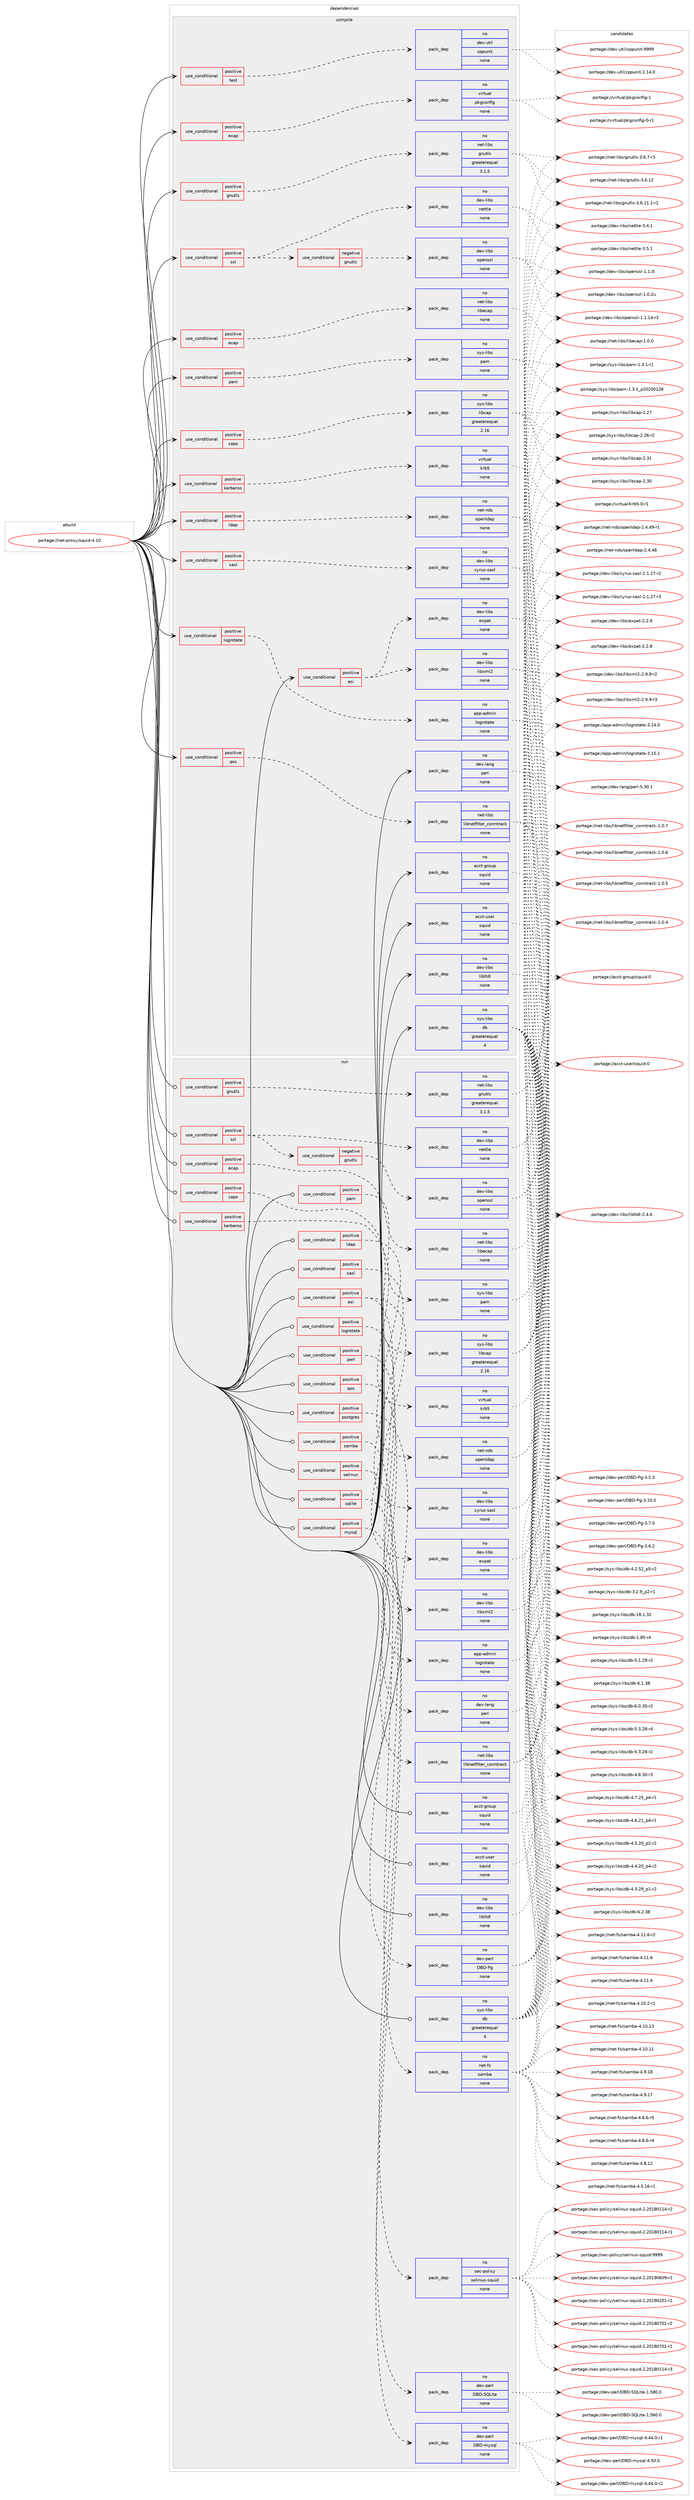 digraph prolog {

# *************
# Graph options
# *************

newrank=true;
concentrate=true;
compound=true;
graph [rankdir=LR,fontname=Helvetica,fontsize=10,ranksep=1.5];#, ranksep=2.5, nodesep=0.2];
edge  [arrowhead=vee];
node  [fontname=Helvetica,fontsize=10];

# **********
# The ebuild
# **********

subgraph cluster_leftcol {
color=gray;
rank=same;
label=<<i>ebuild</i>>;
id [label="portage://net-proxy/squid-4.10", color=red, width=4, href="../net-proxy/squid-4.10.svg"];
}

# ****************
# The dependencies
# ****************

subgraph cluster_midcol {
color=gray;
label=<<i>dependencies</i>>;
subgraph cluster_compile {
fillcolor="#eeeeee";
style=filled;
label=<<i>compile</i>>;
subgraph cond23423 {
dependency116834 [label=<<TABLE BORDER="0" CELLBORDER="1" CELLSPACING="0" CELLPADDING="4"><TR><TD ROWSPAN="3" CELLPADDING="10">use_conditional</TD></TR><TR><TD>positive</TD></TR><TR><TD>caps</TD></TR></TABLE>>, shape=none, color=red];
subgraph pack91485 {
dependency116835 [label=<<TABLE BORDER="0" CELLBORDER="1" CELLSPACING="0" CELLPADDING="4" WIDTH="220"><TR><TD ROWSPAN="6" CELLPADDING="30">pack_dep</TD></TR><TR><TD WIDTH="110">no</TD></TR><TR><TD>sys-libs</TD></TR><TR><TD>libcap</TD></TR><TR><TD>greaterequal</TD></TR><TR><TD>2.16</TD></TR></TABLE>>, shape=none, color=blue];
}
dependency116834:e -> dependency116835:w [weight=20,style="dashed",arrowhead="vee"];
}
id:e -> dependency116834:w [weight=20,style="solid",arrowhead="vee"];
subgraph cond23424 {
dependency116836 [label=<<TABLE BORDER="0" CELLBORDER="1" CELLSPACING="0" CELLPADDING="4"><TR><TD ROWSPAN="3" CELLPADDING="10">use_conditional</TD></TR><TR><TD>positive</TD></TR><TR><TD>ecap</TD></TR></TABLE>>, shape=none, color=red];
subgraph pack91486 {
dependency116837 [label=<<TABLE BORDER="0" CELLBORDER="1" CELLSPACING="0" CELLPADDING="4" WIDTH="220"><TR><TD ROWSPAN="6" CELLPADDING="30">pack_dep</TD></TR><TR><TD WIDTH="110">no</TD></TR><TR><TD>net-libs</TD></TR><TR><TD>libecap</TD></TR><TR><TD>none</TD></TR><TR><TD></TD></TR></TABLE>>, shape=none, color=blue];
}
dependency116836:e -> dependency116837:w [weight=20,style="dashed",arrowhead="vee"];
}
id:e -> dependency116836:w [weight=20,style="solid",arrowhead="vee"];
subgraph cond23425 {
dependency116838 [label=<<TABLE BORDER="0" CELLBORDER="1" CELLSPACING="0" CELLPADDING="4"><TR><TD ROWSPAN="3" CELLPADDING="10">use_conditional</TD></TR><TR><TD>positive</TD></TR><TR><TD>ecap</TD></TR></TABLE>>, shape=none, color=red];
subgraph pack91487 {
dependency116839 [label=<<TABLE BORDER="0" CELLBORDER="1" CELLSPACING="0" CELLPADDING="4" WIDTH="220"><TR><TD ROWSPAN="6" CELLPADDING="30">pack_dep</TD></TR><TR><TD WIDTH="110">no</TD></TR><TR><TD>virtual</TD></TR><TR><TD>pkgconfig</TD></TR><TR><TD>none</TD></TR><TR><TD></TD></TR></TABLE>>, shape=none, color=blue];
}
dependency116838:e -> dependency116839:w [weight=20,style="dashed",arrowhead="vee"];
}
id:e -> dependency116838:w [weight=20,style="solid",arrowhead="vee"];
subgraph cond23426 {
dependency116840 [label=<<TABLE BORDER="0" CELLBORDER="1" CELLSPACING="0" CELLPADDING="4"><TR><TD ROWSPAN="3" CELLPADDING="10">use_conditional</TD></TR><TR><TD>positive</TD></TR><TR><TD>esi</TD></TR></TABLE>>, shape=none, color=red];
subgraph pack91488 {
dependency116841 [label=<<TABLE BORDER="0" CELLBORDER="1" CELLSPACING="0" CELLPADDING="4" WIDTH="220"><TR><TD ROWSPAN="6" CELLPADDING="30">pack_dep</TD></TR><TR><TD WIDTH="110">no</TD></TR><TR><TD>dev-libs</TD></TR><TR><TD>expat</TD></TR><TR><TD>none</TD></TR><TR><TD></TD></TR></TABLE>>, shape=none, color=blue];
}
dependency116840:e -> dependency116841:w [weight=20,style="dashed",arrowhead="vee"];
subgraph pack91489 {
dependency116842 [label=<<TABLE BORDER="0" CELLBORDER="1" CELLSPACING="0" CELLPADDING="4" WIDTH="220"><TR><TD ROWSPAN="6" CELLPADDING="30">pack_dep</TD></TR><TR><TD WIDTH="110">no</TD></TR><TR><TD>dev-libs</TD></TR><TR><TD>libxml2</TD></TR><TR><TD>none</TD></TR><TR><TD></TD></TR></TABLE>>, shape=none, color=blue];
}
dependency116840:e -> dependency116842:w [weight=20,style="dashed",arrowhead="vee"];
}
id:e -> dependency116840:w [weight=20,style="solid",arrowhead="vee"];
subgraph cond23427 {
dependency116843 [label=<<TABLE BORDER="0" CELLBORDER="1" CELLSPACING="0" CELLPADDING="4"><TR><TD ROWSPAN="3" CELLPADDING="10">use_conditional</TD></TR><TR><TD>positive</TD></TR><TR><TD>gnutls</TD></TR></TABLE>>, shape=none, color=red];
subgraph pack91490 {
dependency116844 [label=<<TABLE BORDER="0" CELLBORDER="1" CELLSPACING="0" CELLPADDING="4" WIDTH="220"><TR><TD ROWSPAN="6" CELLPADDING="30">pack_dep</TD></TR><TR><TD WIDTH="110">no</TD></TR><TR><TD>net-libs</TD></TR><TR><TD>gnutls</TD></TR><TR><TD>greaterequal</TD></TR><TR><TD>3.1.5</TD></TR></TABLE>>, shape=none, color=blue];
}
dependency116843:e -> dependency116844:w [weight=20,style="dashed",arrowhead="vee"];
}
id:e -> dependency116843:w [weight=20,style="solid",arrowhead="vee"];
subgraph cond23428 {
dependency116845 [label=<<TABLE BORDER="0" CELLBORDER="1" CELLSPACING="0" CELLPADDING="4"><TR><TD ROWSPAN="3" CELLPADDING="10">use_conditional</TD></TR><TR><TD>positive</TD></TR><TR><TD>kerberos</TD></TR></TABLE>>, shape=none, color=red];
subgraph pack91491 {
dependency116846 [label=<<TABLE BORDER="0" CELLBORDER="1" CELLSPACING="0" CELLPADDING="4" WIDTH="220"><TR><TD ROWSPAN="6" CELLPADDING="30">pack_dep</TD></TR><TR><TD WIDTH="110">no</TD></TR><TR><TD>virtual</TD></TR><TR><TD>krb5</TD></TR><TR><TD>none</TD></TR><TR><TD></TD></TR></TABLE>>, shape=none, color=blue];
}
dependency116845:e -> dependency116846:w [weight=20,style="dashed",arrowhead="vee"];
}
id:e -> dependency116845:w [weight=20,style="solid",arrowhead="vee"];
subgraph cond23429 {
dependency116847 [label=<<TABLE BORDER="0" CELLBORDER="1" CELLSPACING="0" CELLPADDING="4"><TR><TD ROWSPAN="3" CELLPADDING="10">use_conditional</TD></TR><TR><TD>positive</TD></TR><TR><TD>ldap</TD></TR></TABLE>>, shape=none, color=red];
subgraph pack91492 {
dependency116848 [label=<<TABLE BORDER="0" CELLBORDER="1" CELLSPACING="0" CELLPADDING="4" WIDTH="220"><TR><TD ROWSPAN="6" CELLPADDING="30">pack_dep</TD></TR><TR><TD WIDTH="110">no</TD></TR><TR><TD>net-nds</TD></TR><TR><TD>openldap</TD></TR><TR><TD>none</TD></TR><TR><TD></TD></TR></TABLE>>, shape=none, color=blue];
}
dependency116847:e -> dependency116848:w [weight=20,style="dashed",arrowhead="vee"];
}
id:e -> dependency116847:w [weight=20,style="solid",arrowhead="vee"];
subgraph cond23430 {
dependency116849 [label=<<TABLE BORDER="0" CELLBORDER="1" CELLSPACING="0" CELLPADDING="4"><TR><TD ROWSPAN="3" CELLPADDING="10">use_conditional</TD></TR><TR><TD>positive</TD></TR><TR><TD>logrotate</TD></TR></TABLE>>, shape=none, color=red];
subgraph pack91493 {
dependency116850 [label=<<TABLE BORDER="0" CELLBORDER="1" CELLSPACING="0" CELLPADDING="4" WIDTH="220"><TR><TD ROWSPAN="6" CELLPADDING="30">pack_dep</TD></TR><TR><TD WIDTH="110">no</TD></TR><TR><TD>app-admin</TD></TR><TR><TD>logrotate</TD></TR><TR><TD>none</TD></TR><TR><TD></TD></TR></TABLE>>, shape=none, color=blue];
}
dependency116849:e -> dependency116850:w [weight=20,style="dashed",arrowhead="vee"];
}
id:e -> dependency116849:w [weight=20,style="solid",arrowhead="vee"];
subgraph cond23431 {
dependency116851 [label=<<TABLE BORDER="0" CELLBORDER="1" CELLSPACING="0" CELLPADDING="4"><TR><TD ROWSPAN="3" CELLPADDING="10">use_conditional</TD></TR><TR><TD>positive</TD></TR><TR><TD>pam</TD></TR></TABLE>>, shape=none, color=red];
subgraph pack91494 {
dependency116852 [label=<<TABLE BORDER="0" CELLBORDER="1" CELLSPACING="0" CELLPADDING="4" WIDTH="220"><TR><TD ROWSPAN="6" CELLPADDING="30">pack_dep</TD></TR><TR><TD WIDTH="110">no</TD></TR><TR><TD>sys-libs</TD></TR><TR><TD>pam</TD></TR><TR><TD>none</TD></TR><TR><TD></TD></TR></TABLE>>, shape=none, color=blue];
}
dependency116851:e -> dependency116852:w [weight=20,style="dashed",arrowhead="vee"];
}
id:e -> dependency116851:w [weight=20,style="solid",arrowhead="vee"];
subgraph cond23432 {
dependency116853 [label=<<TABLE BORDER="0" CELLBORDER="1" CELLSPACING="0" CELLPADDING="4"><TR><TD ROWSPAN="3" CELLPADDING="10">use_conditional</TD></TR><TR><TD>positive</TD></TR><TR><TD>qos</TD></TR></TABLE>>, shape=none, color=red];
subgraph pack91495 {
dependency116854 [label=<<TABLE BORDER="0" CELLBORDER="1" CELLSPACING="0" CELLPADDING="4" WIDTH="220"><TR><TD ROWSPAN="6" CELLPADDING="30">pack_dep</TD></TR><TR><TD WIDTH="110">no</TD></TR><TR><TD>net-libs</TD></TR><TR><TD>libnetfilter_conntrack</TD></TR><TR><TD>none</TD></TR><TR><TD></TD></TR></TABLE>>, shape=none, color=blue];
}
dependency116853:e -> dependency116854:w [weight=20,style="dashed",arrowhead="vee"];
}
id:e -> dependency116853:w [weight=20,style="solid",arrowhead="vee"];
subgraph cond23433 {
dependency116855 [label=<<TABLE BORDER="0" CELLBORDER="1" CELLSPACING="0" CELLPADDING="4"><TR><TD ROWSPAN="3" CELLPADDING="10">use_conditional</TD></TR><TR><TD>positive</TD></TR><TR><TD>sasl</TD></TR></TABLE>>, shape=none, color=red];
subgraph pack91496 {
dependency116856 [label=<<TABLE BORDER="0" CELLBORDER="1" CELLSPACING="0" CELLPADDING="4" WIDTH="220"><TR><TD ROWSPAN="6" CELLPADDING="30">pack_dep</TD></TR><TR><TD WIDTH="110">no</TD></TR><TR><TD>dev-libs</TD></TR><TR><TD>cyrus-sasl</TD></TR><TR><TD>none</TD></TR><TR><TD></TD></TR></TABLE>>, shape=none, color=blue];
}
dependency116855:e -> dependency116856:w [weight=20,style="dashed",arrowhead="vee"];
}
id:e -> dependency116855:w [weight=20,style="solid",arrowhead="vee"];
subgraph cond23434 {
dependency116857 [label=<<TABLE BORDER="0" CELLBORDER="1" CELLSPACING="0" CELLPADDING="4"><TR><TD ROWSPAN="3" CELLPADDING="10">use_conditional</TD></TR><TR><TD>positive</TD></TR><TR><TD>ssl</TD></TR></TABLE>>, shape=none, color=red];
subgraph cond23435 {
dependency116858 [label=<<TABLE BORDER="0" CELLBORDER="1" CELLSPACING="0" CELLPADDING="4"><TR><TD ROWSPAN="3" CELLPADDING="10">use_conditional</TD></TR><TR><TD>negative</TD></TR><TR><TD>gnutls</TD></TR></TABLE>>, shape=none, color=red];
subgraph pack91497 {
dependency116859 [label=<<TABLE BORDER="0" CELLBORDER="1" CELLSPACING="0" CELLPADDING="4" WIDTH="220"><TR><TD ROWSPAN="6" CELLPADDING="30">pack_dep</TD></TR><TR><TD WIDTH="110">no</TD></TR><TR><TD>dev-libs</TD></TR><TR><TD>openssl</TD></TR><TR><TD>none</TD></TR><TR><TD></TD></TR></TABLE>>, shape=none, color=blue];
}
dependency116858:e -> dependency116859:w [weight=20,style="dashed",arrowhead="vee"];
}
dependency116857:e -> dependency116858:w [weight=20,style="dashed",arrowhead="vee"];
subgraph pack91498 {
dependency116860 [label=<<TABLE BORDER="0" CELLBORDER="1" CELLSPACING="0" CELLPADDING="4" WIDTH="220"><TR><TD ROWSPAN="6" CELLPADDING="30">pack_dep</TD></TR><TR><TD WIDTH="110">no</TD></TR><TR><TD>dev-libs</TD></TR><TR><TD>nettle</TD></TR><TR><TD>none</TD></TR><TR><TD></TD></TR></TABLE>>, shape=none, color=blue];
}
dependency116857:e -> dependency116860:w [weight=20,style="dashed",arrowhead="vee"];
}
id:e -> dependency116857:w [weight=20,style="solid",arrowhead="vee"];
subgraph cond23436 {
dependency116861 [label=<<TABLE BORDER="0" CELLBORDER="1" CELLSPACING="0" CELLPADDING="4"><TR><TD ROWSPAN="3" CELLPADDING="10">use_conditional</TD></TR><TR><TD>positive</TD></TR><TR><TD>test</TD></TR></TABLE>>, shape=none, color=red];
subgraph pack91499 {
dependency116862 [label=<<TABLE BORDER="0" CELLBORDER="1" CELLSPACING="0" CELLPADDING="4" WIDTH="220"><TR><TD ROWSPAN="6" CELLPADDING="30">pack_dep</TD></TR><TR><TD WIDTH="110">no</TD></TR><TR><TD>dev-util</TD></TR><TR><TD>cppunit</TD></TR><TR><TD>none</TD></TR><TR><TD></TD></TR></TABLE>>, shape=none, color=blue];
}
dependency116861:e -> dependency116862:w [weight=20,style="dashed",arrowhead="vee"];
}
id:e -> dependency116861:w [weight=20,style="solid",arrowhead="vee"];
subgraph pack91500 {
dependency116863 [label=<<TABLE BORDER="0" CELLBORDER="1" CELLSPACING="0" CELLPADDING="4" WIDTH="220"><TR><TD ROWSPAN="6" CELLPADDING="30">pack_dep</TD></TR><TR><TD WIDTH="110">no</TD></TR><TR><TD>acct-group</TD></TR><TR><TD>squid</TD></TR><TR><TD>none</TD></TR><TR><TD></TD></TR></TABLE>>, shape=none, color=blue];
}
id:e -> dependency116863:w [weight=20,style="solid",arrowhead="vee"];
subgraph pack91501 {
dependency116864 [label=<<TABLE BORDER="0" CELLBORDER="1" CELLSPACING="0" CELLPADDING="4" WIDTH="220"><TR><TD ROWSPAN="6" CELLPADDING="30">pack_dep</TD></TR><TR><TD WIDTH="110">no</TD></TR><TR><TD>acct-user</TD></TR><TR><TD>squid</TD></TR><TR><TD>none</TD></TR><TR><TD></TD></TR></TABLE>>, shape=none, color=blue];
}
id:e -> dependency116864:w [weight=20,style="solid",arrowhead="vee"];
subgraph pack91502 {
dependency116865 [label=<<TABLE BORDER="0" CELLBORDER="1" CELLSPACING="0" CELLPADDING="4" WIDTH="220"><TR><TD ROWSPAN="6" CELLPADDING="30">pack_dep</TD></TR><TR><TD WIDTH="110">no</TD></TR><TR><TD>dev-lang</TD></TR><TR><TD>perl</TD></TR><TR><TD>none</TD></TR><TR><TD></TD></TR></TABLE>>, shape=none, color=blue];
}
id:e -> dependency116865:w [weight=20,style="solid",arrowhead="vee"];
subgraph pack91503 {
dependency116866 [label=<<TABLE BORDER="0" CELLBORDER="1" CELLSPACING="0" CELLPADDING="4" WIDTH="220"><TR><TD ROWSPAN="6" CELLPADDING="30">pack_dep</TD></TR><TR><TD WIDTH="110">no</TD></TR><TR><TD>dev-libs</TD></TR><TR><TD>libltdl</TD></TR><TR><TD>none</TD></TR><TR><TD></TD></TR></TABLE>>, shape=none, color=blue];
}
id:e -> dependency116866:w [weight=20,style="solid",arrowhead="vee"];
subgraph pack91504 {
dependency116867 [label=<<TABLE BORDER="0" CELLBORDER="1" CELLSPACING="0" CELLPADDING="4" WIDTH="220"><TR><TD ROWSPAN="6" CELLPADDING="30">pack_dep</TD></TR><TR><TD WIDTH="110">no</TD></TR><TR><TD>sys-libs</TD></TR><TR><TD>db</TD></TR><TR><TD>greaterequal</TD></TR><TR><TD>4</TD></TR></TABLE>>, shape=none, color=blue];
}
id:e -> dependency116867:w [weight=20,style="solid",arrowhead="vee"];
}
subgraph cluster_compileandrun {
fillcolor="#eeeeee";
style=filled;
label=<<i>compile and run</i>>;
}
subgraph cluster_run {
fillcolor="#eeeeee";
style=filled;
label=<<i>run</i>>;
subgraph cond23437 {
dependency116868 [label=<<TABLE BORDER="0" CELLBORDER="1" CELLSPACING="0" CELLPADDING="4"><TR><TD ROWSPAN="3" CELLPADDING="10">use_conditional</TD></TR><TR><TD>positive</TD></TR><TR><TD>caps</TD></TR></TABLE>>, shape=none, color=red];
subgraph pack91505 {
dependency116869 [label=<<TABLE BORDER="0" CELLBORDER="1" CELLSPACING="0" CELLPADDING="4" WIDTH="220"><TR><TD ROWSPAN="6" CELLPADDING="30">pack_dep</TD></TR><TR><TD WIDTH="110">no</TD></TR><TR><TD>sys-libs</TD></TR><TR><TD>libcap</TD></TR><TR><TD>greaterequal</TD></TR><TR><TD>2.16</TD></TR></TABLE>>, shape=none, color=blue];
}
dependency116868:e -> dependency116869:w [weight=20,style="dashed",arrowhead="vee"];
}
id:e -> dependency116868:w [weight=20,style="solid",arrowhead="odot"];
subgraph cond23438 {
dependency116870 [label=<<TABLE BORDER="0" CELLBORDER="1" CELLSPACING="0" CELLPADDING="4"><TR><TD ROWSPAN="3" CELLPADDING="10">use_conditional</TD></TR><TR><TD>positive</TD></TR><TR><TD>ecap</TD></TR></TABLE>>, shape=none, color=red];
subgraph pack91506 {
dependency116871 [label=<<TABLE BORDER="0" CELLBORDER="1" CELLSPACING="0" CELLPADDING="4" WIDTH="220"><TR><TD ROWSPAN="6" CELLPADDING="30">pack_dep</TD></TR><TR><TD WIDTH="110">no</TD></TR><TR><TD>net-libs</TD></TR><TR><TD>libecap</TD></TR><TR><TD>none</TD></TR><TR><TD></TD></TR></TABLE>>, shape=none, color=blue];
}
dependency116870:e -> dependency116871:w [weight=20,style="dashed",arrowhead="vee"];
}
id:e -> dependency116870:w [weight=20,style="solid",arrowhead="odot"];
subgraph cond23439 {
dependency116872 [label=<<TABLE BORDER="0" CELLBORDER="1" CELLSPACING="0" CELLPADDING="4"><TR><TD ROWSPAN="3" CELLPADDING="10">use_conditional</TD></TR><TR><TD>positive</TD></TR><TR><TD>esi</TD></TR></TABLE>>, shape=none, color=red];
subgraph pack91507 {
dependency116873 [label=<<TABLE BORDER="0" CELLBORDER="1" CELLSPACING="0" CELLPADDING="4" WIDTH="220"><TR><TD ROWSPAN="6" CELLPADDING="30">pack_dep</TD></TR><TR><TD WIDTH="110">no</TD></TR><TR><TD>dev-libs</TD></TR><TR><TD>expat</TD></TR><TR><TD>none</TD></TR><TR><TD></TD></TR></TABLE>>, shape=none, color=blue];
}
dependency116872:e -> dependency116873:w [weight=20,style="dashed",arrowhead="vee"];
subgraph pack91508 {
dependency116874 [label=<<TABLE BORDER="0" CELLBORDER="1" CELLSPACING="0" CELLPADDING="4" WIDTH="220"><TR><TD ROWSPAN="6" CELLPADDING="30">pack_dep</TD></TR><TR><TD WIDTH="110">no</TD></TR><TR><TD>dev-libs</TD></TR><TR><TD>libxml2</TD></TR><TR><TD>none</TD></TR><TR><TD></TD></TR></TABLE>>, shape=none, color=blue];
}
dependency116872:e -> dependency116874:w [weight=20,style="dashed",arrowhead="vee"];
}
id:e -> dependency116872:w [weight=20,style="solid",arrowhead="odot"];
subgraph cond23440 {
dependency116875 [label=<<TABLE BORDER="0" CELLBORDER="1" CELLSPACING="0" CELLPADDING="4"><TR><TD ROWSPAN="3" CELLPADDING="10">use_conditional</TD></TR><TR><TD>positive</TD></TR><TR><TD>gnutls</TD></TR></TABLE>>, shape=none, color=red];
subgraph pack91509 {
dependency116876 [label=<<TABLE BORDER="0" CELLBORDER="1" CELLSPACING="0" CELLPADDING="4" WIDTH="220"><TR><TD ROWSPAN="6" CELLPADDING="30">pack_dep</TD></TR><TR><TD WIDTH="110">no</TD></TR><TR><TD>net-libs</TD></TR><TR><TD>gnutls</TD></TR><TR><TD>greaterequal</TD></TR><TR><TD>3.1.5</TD></TR></TABLE>>, shape=none, color=blue];
}
dependency116875:e -> dependency116876:w [weight=20,style="dashed",arrowhead="vee"];
}
id:e -> dependency116875:w [weight=20,style="solid",arrowhead="odot"];
subgraph cond23441 {
dependency116877 [label=<<TABLE BORDER="0" CELLBORDER="1" CELLSPACING="0" CELLPADDING="4"><TR><TD ROWSPAN="3" CELLPADDING="10">use_conditional</TD></TR><TR><TD>positive</TD></TR><TR><TD>kerberos</TD></TR></TABLE>>, shape=none, color=red];
subgraph pack91510 {
dependency116878 [label=<<TABLE BORDER="0" CELLBORDER="1" CELLSPACING="0" CELLPADDING="4" WIDTH="220"><TR><TD ROWSPAN="6" CELLPADDING="30">pack_dep</TD></TR><TR><TD WIDTH="110">no</TD></TR><TR><TD>virtual</TD></TR><TR><TD>krb5</TD></TR><TR><TD>none</TD></TR><TR><TD></TD></TR></TABLE>>, shape=none, color=blue];
}
dependency116877:e -> dependency116878:w [weight=20,style="dashed",arrowhead="vee"];
}
id:e -> dependency116877:w [weight=20,style="solid",arrowhead="odot"];
subgraph cond23442 {
dependency116879 [label=<<TABLE BORDER="0" CELLBORDER="1" CELLSPACING="0" CELLPADDING="4"><TR><TD ROWSPAN="3" CELLPADDING="10">use_conditional</TD></TR><TR><TD>positive</TD></TR><TR><TD>ldap</TD></TR></TABLE>>, shape=none, color=red];
subgraph pack91511 {
dependency116880 [label=<<TABLE BORDER="0" CELLBORDER="1" CELLSPACING="0" CELLPADDING="4" WIDTH="220"><TR><TD ROWSPAN="6" CELLPADDING="30">pack_dep</TD></TR><TR><TD WIDTH="110">no</TD></TR><TR><TD>net-nds</TD></TR><TR><TD>openldap</TD></TR><TR><TD>none</TD></TR><TR><TD></TD></TR></TABLE>>, shape=none, color=blue];
}
dependency116879:e -> dependency116880:w [weight=20,style="dashed",arrowhead="vee"];
}
id:e -> dependency116879:w [weight=20,style="solid",arrowhead="odot"];
subgraph cond23443 {
dependency116881 [label=<<TABLE BORDER="0" CELLBORDER="1" CELLSPACING="0" CELLPADDING="4"><TR><TD ROWSPAN="3" CELLPADDING="10">use_conditional</TD></TR><TR><TD>positive</TD></TR><TR><TD>logrotate</TD></TR></TABLE>>, shape=none, color=red];
subgraph pack91512 {
dependency116882 [label=<<TABLE BORDER="0" CELLBORDER="1" CELLSPACING="0" CELLPADDING="4" WIDTH="220"><TR><TD ROWSPAN="6" CELLPADDING="30">pack_dep</TD></TR><TR><TD WIDTH="110">no</TD></TR><TR><TD>app-admin</TD></TR><TR><TD>logrotate</TD></TR><TR><TD>none</TD></TR><TR><TD></TD></TR></TABLE>>, shape=none, color=blue];
}
dependency116881:e -> dependency116882:w [weight=20,style="dashed",arrowhead="vee"];
}
id:e -> dependency116881:w [weight=20,style="solid",arrowhead="odot"];
subgraph cond23444 {
dependency116883 [label=<<TABLE BORDER="0" CELLBORDER="1" CELLSPACING="0" CELLPADDING="4"><TR><TD ROWSPAN="3" CELLPADDING="10">use_conditional</TD></TR><TR><TD>positive</TD></TR><TR><TD>mysql</TD></TR></TABLE>>, shape=none, color=red];
subgraph pack91513 {
dependency116884 [label=<<TABLE BORDER="0" CELLBORDER="1" CELLSPACING="0" CELLPADDING="4" WIDTH="220"><TR><TD ROWSPAN="6" CELLPADDING="30">pack_dep</TD></TR><TR><TD WIDTH="110">no</TD></TR><TR><TD>dev-perl</TD></TR><TR><TD>DBD-mysql</TD></TR><TR><TD>none</TD></TR><TR><TD></TD></TR></TABLE>>, shape=none, color=blue];
}
dependency116883:e -> dependency116884:w [weight=20,style="dashed",arrowhead="vee"];
}
id:e -> dependency116883:w [weight=20,style="solid",arrowhead="odot"];
subgraph cond23445 {
dependency116885 [label=<<TABLE BORDER="0" CELLBORDER="1" CELLSPACING="0" CELLPADDING="4"><TR><TD ROWSPAN="3" CELLPADDING="10">use_conditional</TD></TR><TR><TD>positive</TD></TR><TR><TD>pam</TD></TR></TABLE>>, shape=none, color=red];
subgraph pack91514 {
dependency116886 [label=<<TABLE BORDER="0" CELLBORDER="1" CELLSPACING="0" CELLPADDING="4" WIDTH="220"><TR><TD ROWSPAN="6" CELLPADDING="30">pack_dep</TD></TR><TR><TD WIDTH="110">no</TD></TR><TR><TD>sys-libs</TD></TR><TR><TD>pam</TD></TR><TR><TD>none</TD></TR><TR><TD></TD></TR></TABLE>>, shape=none, color=blue];
}
dependency116885:e -> dependency116886:w [weight=20,style="dashed",arrowhead="vee"];
}
id:e -> dependency116885:w [weight=20,style="solid",arrowhead="odot"];
subgraph cond23446 {
dependency116887 [label=<<TABLE BORDER="0" CELLBORDER="1" CELLSPACING="0" CELLPADDING="4"><TR><TD ROWSPAN="3" CELLPADDING="10">use_conditional</TD></TR><TR><TD>positive</TD></TR><TR><TD>perl</TD></TR></TABLE>>, shape=none, color=red];
subgraph pack91515 {
dependency116888 [label=<<TABLE BORDER="0" CELLBORDER="1" CELLSPACING="0" CELLPADDING="4" WIDTH="220"><TR><TD ROWSPAN="6" CELLPADDING="30">pack_dep</TD></TR><TR><TD WIDTH="110">no</TD></TR><TR><TD>dev-lang</TD></TR><TR><TD>perl</TD></TR><TR><TD>none</TD></TR><TR><TD></TD></TR></TABLE>>, shape=none, color=blue];
}
dependency116887:e -> dependency116888:w [weight=20,style="dashed",arrowhead="vee"];
}
id:e -> dependency116887:w [weight=20,style="solid",arrowhead="odot"];
subgraph cond23447 {
dependency116889 [label=<<TABLE BORDER="0" CELLBORDER="1" CELLSPACING="0" CELLPADDING="4"><TR><TD ROWSPAN="3" CELLPADDING="10">use_conditional</TD></TR><TR><TD>positive</TD></TR><TR><TD>postgres</TD></TR></TABLE>>, shape=none, color=red];
subgraph pack91516 {
dependency116890 [label=<<TABLE BORDER="0" CELLBORDER="1" CELLSPACING="0" CELLPADDING="4" WIDTH="220"><TR><TD ROWSPAN="6" CELLPADDING="30">pack_dep</TD></TR><TR><TD WIDTH="110">no</TD></TR><TR><TD>dev-perl</TD></TR><TR><TD>DBD-Pg</TD></TR><TR><TD>none</TD></TR><TR><TD></TD></TR></TABLE>>, shape=none, color=blue];
}
dependency116889:e -> dependency116890:w [weight=20,style="dashed",arrowhead="vee"];
}
id:e -> dependency116889:w [weight=20,style="solid",arrowhead="odot"];
subgraph cond23448 {
dependency116891 [label=<<TABLE BORDER="0" CELLBORDER="1" CELLSPACING="0" CELLPADDING="4"><TR><TD ROWSPAN="3" CELLPADDING="10">use_conditional</TD></TR><TR><TD>positive</TD></TR><TR><TD>qos</TD></TR></TABLE>>, shape=none, color=red];
subgraph pack91517 {
dependency116892 [label=<<TABLE BORDER="0" CELLBORDER="1" CELLSPACING="0" CELLPADDING="4" WIDTH="220"><TR><TD ROWSPAN="6" CELLPADDING="30">pack_dep</TD></TR><TR><TD WIDTH="110">no</TD></TR><TR><TD>net-libs</TD></TR><TR><TD>libnetfilter_conntrack</TD></TR><TR><TD>none</TD></TR><TR><TD></TD></TR></TABLE>>, shape=none, color=blue];
}
dependency116891:e -> dependency116892:w [weight=20,style="dashed",arrowhead="vee"];
}
id:e -> dependency116891:w [weight=20,style="solid",arrowhead="odot"];
subgraph cond23449 {
dependency116893 [label=<<TABLE BORDER="0" CELLBORDER="1" CELLSPACING="0" CELLPADDING="4"><TR><TD ROWSPAN="3" CELLPADDING="10">use_conditional</TD></TR><TR><TD>positive</TD></TR><TR><TD>samba</TD></TR></TABLE>>, shape=none, color=red];
subgraph pack91518 {
dependency116894 [label=<<TABLE BORDER="0" CELLBORDER="1" CELLSPACING="0" CELLPADDING="4" WIDTH="220"><TR><TD ROWSPAN="6" CELLPADDING="30">pack_dep</TD></TR><TR><TD WIDTH="110">no</TD></TR><TR><TD>net-fs</TD></TR><TR><TD>samba</TD></TR><TR><TD>none</TD></TR><TR><TD></TD></TR></TABLE>>, shape=none, color=blue];
}
dependency116893:e -> dependency116894:w [weight=20,style="dashed",arrowhead="vee"];
}
id:e -> dependency116893:w [weight=20,style="solid",arrowhead="odot"];
subgraph cond23450 {
dependency116895 [label=<<TABLE BORDER="0" CELLBORDER="1" CELLSPACING="0" CELLPADDING="4"><TR><TD ROWSPAN="3" CELLPADDING="10">use_conditional</TD></TR><TR><TD>positive</TD></TR><TR><TD>sasl</TD></TR></TABLE>>, shape=none, color=red];
subgraph pack91519 {
dependency116896 [label=<<TABLE BORDER="0" CELLBORDER="1" CELLSPACING="0" CELLPADDING="4" WIDTH="220"><TR><TD ROWSPAN="6" CELLPADDING="30">pack_dep</TD></TR><TR><TD WIDTH="110">no</TD></TR><TR><TD>dev-libs</TD></TR><TR><TD>cyrus-sasl</TD></TR><TR><TD>none</TD></TR><TR><TD></TD></TR></TABLE>>, shape=none, color=blue];
}
dependency116895:e -> dependency116896:w [weight=20,style="dashed",arrowhead="vee"];
}
id:e -> dependency116895:w [weight=20,style="solid",arrowhead="odot"];
subgraph cond23451 {
dependency116897 [label=<<TABLE BORDER="0" CELLBORDER="1" CELLSPACING="0" CELLPADDING="4"><TR><TD ROWSPAN="3" CELLPADDING="10">use_conditional</TD></TR><TR><TD>positive</TD></TR><TR><TD>selinux</TD></TR></TABLE>>, shape=none, color=red];
subgraph pack91520 {
dependency116898 [label=<<TABLE BORDER="0" CELLBORDER="1" CELLSPACING="0" CELLPADDING="4" WIDTH="220"><TR><TD ROWSPAN="6" CELLPADDING="30">pack_dep</TD></TR><TR><TD WIDTH="110">no</TD></TR><TR><TD>sec-policy</TD></TR><TR><TD>selinux-squid</TD></TR><TR><TD>none</TD></TR><TR><TD></TD></TR></TABLE>>, shape=none, color=blue];
}
dependency116897:e -> dependency116898:w [weight=20,style="dashed",arrowhead="vee"];
}
id:e -> dependency116897:w [weight=20,style="solid",arrowhead="odot"];
subgraph cond23452 {
dependency116899 [label=<<TABLE BORDER="0" CELLBORDER="1" CELLSPACING="0" CELLPADDING="4"><TR><TD ROWSPAN="3" CELLPADDING="10">use_conditional</TD></TR><TR><TD>positive</TD></TR><TR><TD>sqlite</TD></TR></TABLE>>, shape=none, color=red];
subgraph pack91521 {
dependency116900 [label=<<TABLE BORDER="0" CELLBORDER="1" CELLSPACING="0" CELLPADDING="4" WIDTH="220"><TR><TD ROWSPAN="6" CELLPADDING="30">pack_dep</TD></TR><TR><TD WIDTH="110">no</TD></TR><TR><TD>dev-perl</TD></TR><TR><TD>DBD-SQLite</TD></TR><TR><TD>none</TD></TR><TR><TD></TD></TR></TABLE>>, shape=none, color=blue];
}
dependency116899:e -> dependency116900:w [weight=20,style="dashed",arrowhead="vee"];
}
id:e -> dependency116899:w [weight=20,style="solid",arrowhead="odot"];
subgraph cond23453 {
dependency116901 [label=<<TABLE BORDER="0" CELLBORDER="1" CELLSPACING="0" CELLPADDING="4"><TR><TD ROWSPAN="3" CELLPADDING="10">use_conditional</TD></TR><TR><TD>positive</TD></TR><TR><TD>ssl</TD></TR></TABLE>>, shape=none, color=red];
subgraph cond23454 {
dependency116902 [label=<<TABLE BORDER="0" CELLBORDER="1" CELLSPACING="0" CELLPADDING="4"><TR><TD ROWSPAN="3" CELLPADDING="10">use_conditional</TD></TR><TR><TD>negative</TD></TR><TR><TD>gnutls</TD></TR></TABLE>>, shape=none, color=red];
subgraph pack91522 {
dependency116903 [label=<<TABLE BORDER="0" CELLBORDER="1" CELLSPACING="0" CELLPADDING="4" WIDTH="220"><TR><TD ROWSPAN="6" CELLPADDING="30">pack_dep</TD></TR><TR><TD WIDTH="110">no</TD></TR><TR><TD>dev-libs</TD></TR><TR><TD>openssl</TD></TR><TR><TD>none</TD></TR><TR><TD></TD></TR></TABLE>>, shape=none, color=blue];
}
dependency116902:e -> dependency116903:w [weight=20,style="dashed",arrowhead="vee"];
}
dependency116901:e -> dependency116902:w [weight=20,style="dashed",arrowhead="vee"];
subgraph pack91523 {
dependency116904 [label=<<TABLE BORDER="0" CELLBORDER="1" CELLSPACING="0" CELLPADDING="4" WIDTH="220"><TR><TD ROWSPAN="6" CELLPADDING="30">pack_dep</TD></TR><TR><TD WIDTH="110">no</TD></TR><TR><TD>dev-libs</TD></TR><TR><TD>nettle</TD></TR><TR><TD>none</TD></TR><TR><TD></TD></TR></TABLE>>, shape=none, color=blue];
}
dependency116901:e -> dependency116904:w [weight=20,style="dashed",arrowhead="vee"];
}
id:e -> dependency116901:w [weight=20,style="solid",arrowhead="odot"];
subgraph pack91524 {
dependency116905 [label=<<TABLE BORDER="0" CELLBORDER="1" CELLSPACING="0" CELLPADDING="4" WIDTH="220"><TR><TD ROWSPAN="6" CELLPADDING="30">pack_dep</TD></TR><TR><TD WIDTH="110">no</TD></TR><TR><TD>acct-group</TD></TR><TR><TD>squid</TD></TR><TR><TD>none</TD></TR><TR><TD></TD></TR></TABLE>>, shape=none, color=blue];
}
id:e -> dependency116905:w [weight=20,style="solid",arrowhead="odot"];
subgraph pack91525 {
dependency116906 [label=<<TABLE BORDER="0" CELLBORDER="1" CELLSPACING="0" CELLPADDING="4" WIDTH="220"><TR><TD ROWSPAN="6" CELLPADDING="30">pack_dep</TD></TR><TR><TD WIDTH="110">no</TD></TR><TR><TD>acct-user</TD></TR><TR><TD>squid</TD></TR><TR><TD>none</TD></TR><TR><TD></TD></TR></TABLE>>, shape=none, color=blue];
}
id:e -> dependency116906:w [weight=20,style="solid",arrowhead="odot"];
subgraph pack91526 {
dependency116907 [label=<<TABLE BORDER="0" CELLBORDER="1" CELLSPACING="0" CELLPADDING="4" WIDTH="220"><TR><TD ROWSPAN="6" CELLPADDING="30">pack_dep</TD></TR><TR><TD WIDTH="110">no</TD></TR><TR><TD>dev-libs</TD></TR><TR><TD>libltdl</TD></TR><TR><TD>none</TD></TR><TR><TD></TD></TR></TABLE>>, shape=none, color=blue];
}
id:e -> dependency116907:w [weight=20,style="solid",arrowhead="odot"];
subgraph pack91527 {
dependency116908 [label=<<TABLE BORDER="0" CELLBORDER="1" CELLSPACING="0" CELLPADDING="4" WIDTH="220"><TR><TD ROWSPAN="6" CELLPADDING="30">pack_dep</TD></TR><TR><TD WIDTH="110">no</TD></TR><TR><TD>sys-libs</TD></TR><TR><TD>db</TD></TR><TR><TD>greaterequal</TD></TR><TR><TD>4</TD></TR></TABLE>>, shape=none, color=blue];
}
id:e -> dependency116908:w [weight=20,style="solid",arrowhead="odot"];
}
}

# **************
# The candidates
# **************

subgraph cluster_choices {
rank=same;
color=gray;
label=<<i>candidates</i>>;

subgraph choice91485 {
color=black;
nodesep=1;
choice1151211154510810598115471081059899971124550465149 [label="portage://sys-libs/libcap-2.31", color=red, width=4,href="../sys-libs/libcap-2.31.svg"];
choice1151211154510810598115471081059899971124550465148 [label="portage://sys-libs/libcap-2.30", color=red, width=4,href="../sys-libs/libcap-2.30.svg"];
choice1151211154510810598115471081059899971124550465055 [label="portage://sys-libs/libcap-2.27", color=red, width=4,href="../sys-libs/libcap-2.27.svg"];
choice11512111545108105981154710810598999711245504650544511450 [label="portage://sys-libs/libcap-2.26-r2", color=red, width=4,href="../sys-libs/libcap-2.26-r2.svg"];
dependency116835:e -> choice1151211154510810598115471081059899971124550465149:w [style=dotted,weight="100"];
dependency116835:e -> choice1151211154510810598115471081059899971124550465148:w [style=dotted,weight="100"];
dependency116835:e -> choice1151211154510810598115471081059899971124550465055:w [style=dotted,weight="100"];
dependency116835:e -> choice11512111545108105981154710810598999711245504650544511450:w [style=dotted,weight="100"];
}
subgraph choice91486 {
color=black;
nodesep=1;
choice110101116451081059811547108105981019997112454946484648 [label="portage://net-libs/libecap-1.0.0", color=red, width=4,href="../net-libs/libecap-1.0.0.svg"];
dependency116837:e -> choice110101116451081059811547108105981019997112454946484648:w [style=dotted,weight="100"];
}
subgraph choice91487 {
color=black;
nodesep=1;
choice1181051141161179710847112107103991111101021051034549 [label="portage://virtual/pkgconfig-1", color=red, width=4,href="../virtual/pkgconfig-1.svg"];
choice11810511411611797108471121071039911111010210510345484511449 [label="portage://virtual/pkgconfig-0-r1", color=red, width=4,href="../virtual/pkgconfig-0-r1.svg"];
dependency116839:e -> choice1181051141161179710847112107103991111101021051034549:w [style=dotted,weight="100"];
dependency116839:e -> choice11810511411611797108471121071039911111010210510345484511449:w [style=dotted,weight="100"];
}
subgraph choice91488 {
color=black;
nodesep=1;
choice10010111845108105981154710112011297116455046504657 [label="portage://dev-libs/expat-2.2.9", color=red, width=4,href="../dev-libs/expat-2.2.9.svg"];
choice10010111845108105981154710112011297116455046504656 [label="portage://dev-libs/expat-2.2.8", color=red, width=4,href="../dev-libs/expat-2.2.8.svg"];
dependency116841:e -> choice10010111845108105981154710112011297116455046504657:w [style=dotted,weight="100"];
dependency116841:e -> choice10010111845108105981154710112011297116455046504656:w [style=dotted,weight="100"];
}
subgraph choice91489 {
color=black;
nodesep=1;
choice10010111845108105981154710810598120109108504550465746574511451 [label="portage://dev-libs/libxml2-2.9.9-r3", color=red, width=4,href="../dev-libs/libxml2-2.9.9-r3.svg"];
choice10010111845108105981154710810598120109108504550465746574511450 [label="portage://dev-libs/libxml2-2.9.9-r2", color=red, width=4,href="../dev-libs/libxml2-2.9.9-r2.svg"];
dependency116842:e -> choice10010111845108105981154710810598120109108504550465746574511451:w [style=dotted,weight="100"];
dependency116842:e -> choice10010111845108105981154710810598120109108504550465746574511450:w [style=dotted,weight="100"];
}
subgraph choice91490 {
color=black;
nodesep=1;
choice1101011164510810598115471031101171161081154551465446554511449 [label="portage://net-libs/gnutls-3.6.7-r1", color=red, width=4,href="../net-libs/gnutls-3.6.7-r1.svg"];
choice11010111645108105981154710311011711610811545514654464950 [label="portage://net-libs/gnutls-3.6.12", color=red, width=4,href="../net-libs/gnutls-3.6.12.svg"];
choice1101011164510810598115471031101171161081154551465446494946494511449 [label="portage://net-libs/gnutls-3.6.11.1-r1", color=red, width=4,href="../net-libs/gnutls-3.6.11.1-r1.svg"];
dependency116844:e -> choice1101011164510810598115471031101171161081154551465446554511449:w [style=dotted,weight="100"];
dependency116844:e -> choice11010111645108105981154710311011711610811545514654464950:w [style=dotted,weight="100"];
dependency116844:e -> choice1101011164510810598115471031101171161081154551465446494946494511449:w [style=dotted,weight="100"];
}
subgraph choice91491 {
color=black;
nodesep=1;
choice1181051141161179710847107114985345484511449 [label="portage://virtual/krb5-0-r1", color=red, width=4,href="../virtual/krb5-0-r1.svg"];
dependency116846:e -> choice1181051141161179710847107114985345484511449:w [style=dotted,weight="100"];
}
subgraph choice91492 {
color=black;
nodesep=1;
choice110101116451101001154711111210111010810097112455046524652574511449 [label="portage://net-nds/openldap-2.4.49-r1", color=red, width=4,href="../net-nds/openldap-2.4.49-r1.svg"];
choice11010111645110100115471111121011101081009711245504652465256 [label="portage://net-nds/openldap-2.4.48", color=red, width=4,href="../net-nds/openldap-2.4.48.svg"];
dependency116848:e -> choice110101116451101001154711111210111010810097112455046524652574511449:w [style=dotted,weight="100"];
dependency116848:e -> choice11010111645110100115471111121011101081009711245504652465256:w [style=dotted,weight="100"];
}
subgraph choice91493 {
color=black;
nodesep=1;
choice971121124597100109105110471081111031141111169711610145514649534649 [label="portage://app-admin/logrotate-3.15.1", color=red, width=4,href="../app-admin/logrotate-3.15.1.svg"];
choice971121124597100109105110471081111031141111169711610145514649524648 [label="portage://app-admin/logrotate-3.14.0", color=red, width=4,href="../app-admin/logrotate-3.14.0.svg"];
dependency116850:e -> choice971121124597100109105110471081111031141111169711610145514649534649:w [style=dotted,weight="100"];
dependency116850:e -> choice971121124597100109105110471081111031141111169711610145514649524648:w [style=dotted,weight="100"];
}
subgraph choice91494 {
color=black;
nodesep=1;
choice11512111545108105981154711297109454946514649951125048504848495056 [label="portage://sys-libs/pam-1.3.1_p20200128", color=red, width=4,href="../sys-libs/pam-1.3.1_p20200128.svg"];
choice115121115451081059811547112971094549465146494511449 [label="portage://sys-libs/pam-1.3.1-r1", color=red, width=4,href="../sys-libs/pam-1.3.1-r1.svg"];
dependency116852:e -> choice11512111545108105981154711297109454946514649951125048504848495056:w [style=dotted,weight="100"];
dependency116852:e -> choice115121115451081059811547112971094549465146494511449:w [style=dotted,weight="100"];
}
subgraph choice91495 {
color=black;
nodesep=1;
choice1101011164510810598115471081059811010111610210510811610111495991111101101161149799107454946484655 [label="portage://net-libs/libnetfilter_conntrack-1.0.7", color=red, width=4,href="../net-libs/libnetfilter_conntrack-1.0.7.svg"];
choice1101011164510810598115471081059811010111610210510811610111495991111101101161149799107454946484654 [label="portage://net-libs/libnetfilter_conntrack-1.0.6", color=red, width=4,href="../net-libs/libnetfilter_conntrack-1.0.6.svg"];
choice1101011164510810598115471081059811010111610210510811610111495991111101101161149799107454946484653 [label="portage://net-libs/libnetfilter_conntrack-1.0.5", color=red, width=4,href="../net-libs/libnetfilter_conntrack-1.0.5.svg"];
choice1101011164510810598115471081059811010111610210510811610111495991111101101161149799107454946484652 [label="portage://net-libs/libnetfilter_conntrack-1.0.4", color=red, width=4,href="../net-libs/libnetfilter_conntrack-1.0.4.svg"];
dependency116854:e -> choice1101011164510810598115471081059811010111610210510811610111495991111101101161149799107454946484655:w [style=dotted,weight="100"];
dependency116854:e -> choice1101011164510810598115471081059811010111610210510811610111495991111101101161149799107454946484654:w [style=dotted,weight="100"];
dependency116854:e -> choice1101011164510810598115471081059811010111610210510811610111495991111101101161149799107454946484653:w [style=dotted,weight="100"];
dependency116854:e -> choice1101011164510810598115471081059811010111610210510811610111495991111101101161149799107454946484652:w [style=dotted,weight="100"];
}
subgraph choice91496 {
color=black;
nodesep=1;
choice100101118451081059811547991211141171154511597115108455046494650554511451 [label="portage://dev-libs/cyrus-sasl-2.1.27-r3", color=red, width=4,href="../dev-libs/cyrus-sasl-2.1.27-r3.svg"];
choice100101118451081059811547991211141171154511597115108455046494650554511450 [label="portage://dev-libs/cyrus-sasl-2.1.27-r2", color=red, width=4,href="../dev-libs/cyrus-sasl-2.1.27-r2.svg"];
dependency116856:e -> choice100101118451081059811547991211141171154511597115108455046494650554511451:w [style=dotted,weight="100"];
dependency116856:e -> choice100101118451081059811547991211141171154511597115108455046494650554511450:w [style=dotted,weight="100"];
}
subgraph choice91497 {
color=black;
nodesep=1;
choice1001011184510810598115471111121011101151151084549464946491004511451 [label="portage://dev-libs/openssl-1.1.1d-r3", color=red, width=4,href="../dev-libs/openssl-1.1.1d-r3.svg"];
choice100101118451081059811547111112101110115115108454946494648108 [label="portage://dev-libs/openssl-1.1.0l", color=red, width=4,href="../dev-libs/openssl-1.1.0l.svg"];
choice100101118451081059811547111112101110115115108454946484650117 [label="portage://dev-libs/openssl-1.0.2u", color=red, width=4,href="../dev-libs/openssl-1.0.2u.svg"];
dependency116859:e -> choice1001011184510810598115471111121011101151151084549464946491004511451:w [style=dotted,weight="100"];
dependency116859:e -> choice100101118451081059811547111112101110115115108454946494648108:w [style=dotted,weight="100"];
dependency116859:e -> choice100101118451081059811547111112101110115115108454946484650117:w [style=dotted,weight="100"];
}
subgraph choice91498 {
color=black;
nodesep=1;
choice100101118451081059811547110101116116108101455146534649 [label="portage://dev-libs/nettle-3.5.1", color=red, width=4,href="../dev-libs/nettle-3.5.1.svg"];
choice100101118451081059811547110101116116108101455146524649 [label="portage://dev-libs/nettle-3.4.1", color=red, width=4,href="../dev-libs/nettle-3.4.1.svg"];
dependency116860:e -> choice100101118451081059811547110101116116108101455146534649:w [style=dotted,weight="100"];
dependency116860:e -> choice100101118451081059811547110101116116108101455146524649:w [style=dotted,weight="100"];
}
subgraph choice91499 {
color=black;
nodesep=1;
choice1001011184511711610510847991121121171101051164557575757 [label="portage://dev-util/cppunit-9999", color=red, width=4,href="../dev-util/cppunit-9999.svg"];
choice10010111845117116105108479911211211711010511645494649524648 [label="portage://dev-util/cppunit-1.14.0", color=red, width=4,href="../dev-util/cppunit-1.14.0.svg"];
dependency116862:e -> choice1001011184511711610510847991121121171101051164557575757:w [style=dotted,weight="100"];
dependency116862:e -> choice10010111845117116105108479911211211711010511645494649524648:w [style=dotted,weight="100"];
}
subgraph choice91500 {
color=black;
nodesep=1;
choice97999911645103114111117112471151131171051004548 [label="portage://acct-group/squid-0", color=red, width=4,href="../acct-group/squid-0.svg"];
dependency116863:e -> choice97999911645103114111117112471151131171051004548:w [style=dotted,weight="100"];
}
subgraph choice91501 {
color=black;
nodesep=1;
choice97999911645117115101114471151131171051004548 [label="portage://acct-user/squid-0", color=red, width=4,href="../acct-user/squid-0.svg"];
dependency116864:e -> choice97999911645117115101114471151131171051004548:w [style=dotted,weight="100"];
}
subgraph choice91502 {
color=black;
nodesep=1;
choice10010111845108971101034711210111410845534651484649 [label="portage://dev-lang/perl-5.30.1", color=red, width=4,href="../dev-lang/perl-5.30.1.svg"];
dependency116865:e -> choice10010111845108971101034711210111410845534651484649:w [style=dotted,weight="100"];
}
subgraph choice91503 {
color=black;
nodesep=1;
choice10010111845108105981154710810598108116100108455046524654 [label="portage://dev-libs/libltdl-2.4.6", color=red, width=4,href="../dev-libs/libltdl-2.4.6.svg"];
dependency116866:e -> choice10010111845108105981154710810598108116100108455046524654:w [style=dotted,weight="100"];
}
subgraph choice91504 {
color=black;
nodesep=1;
choice1151211154510810598115471009845544650465156 [label="portage://sys-libs/db-6.2.38", color=red, width=4,href="../sys-libs/db-6.2.38.svg"];
choice1151211154510810598115471009845544649465156 [label="portage://sys-libs/db-6.1.38", color=red, width=4,href="../sys-libs/db-6.1.38.svg"];
choice11512111545108105981154710098455446484651534511450 [label="portage://sys-libs/db-6.0.35-r2", color=red, width=4,href="../sys-libs/db-6.0.35-r2.svg"];
choice11512111545108105981154710098455346514650564511452 [label="portage://sys-libs/db-5.3.28-r4", color=red, width=4,href="../sys-libs/db-5.3.28-r4.svg"];
choice11512111545108105981154710098455346514650564511450 [label="portage://sys-libs/db-5.3.28-r2", color=red, width=4,href="../sys-libs/db-5.3.28-r2.svg"];
choice11512111545108105981154710098455346494650574511450 [label="portage://sys-libs/db-5.1.29-r2", color=red, width=4,href="../sys-libs/db-5.1.29-r2.svg"];
choice11512111545108105981154710098455246564651484511451 [label="portage://sys-libs/db-4.8.30-r3", color=red, width=4,href="../sys-libs/db-4.8.30-r3.svg"];
choice115121115451081059811547100984552465546505395112524511449 [label="portage://sys-libs/db-4.7.25_p4-r1", color=red, width=4,href="../sys-libs/db-4.7.25_p4-r1.svg"];
choice115121115451081059811547100984552465446504995112524511449 [label="portage://sys-libs/db-4.6.21_p4-r1", color=red, width=4,href="../sys-libs/db-4.6.21_p4-r1.svg"];
choice115121115451081059811547100984552465346504895112504511450 [label="portage://sys-libs/db-4.5.20_p2-r2", color=red, width=4,href="../sys-libs/db-4.5.20_p2-r2.svg"];
choice115121115451081059811547100984552465246504895112524511450 [label="portage://sys-libs/db-4.4.20_p4-r2", color=red, width=4,href="../sys-libs/db-4.4.20_p4-r2.svg"];
choice115121115451081059811547100984552465146505795112494511450 [label="portage://sys-libs/db-4.3.29_p1-r2", color=red, width=4,href="../sys-libs/db-4.3.29_p1-r2.svg"];
choice115121115451081059811547100984552465046535095112534511450 [label="portage://sys-libs/db-4.2.52_p5-r2", color=red, width=4,href="../sys-libs/db-4.2.52_p5-r2.svg"];
choice1151211154510810598115471009845514650465795112504511449 [label="portage://sys-libs/db-3.2.9_p2-r1", color=red, width=4,href="../sys-libs/db-3.2.9_p2-r1.svg"];
choice115121115451081059811547100984549564649465150 [label="portage://sys-libs/db-18.1.32", color=red, width=4,href="../sys-libs/db-18.1.32.svg"];
choice1151211154510810598115471009845494656534511452 [label="portage://sys-libs/db-1.85-r4", color=red, width=4,href="../sys-libs/db-1.85-r4.svg"];
dependency116867:e -> choice1151211154510810598115471009845544650465156:w [style=dotted,weight="100"];
dependency116867:e -> choice1151211154510810598115471009845544649465156:w [style=dotted,weight="100"];
dependency116867:e -> choice11512111545108105981154710098455446484651534511450:w [style=dotted,weight="100"];
dependency116867:e -> choice11512111545108105981154710098455346514650564511452:w [style=dotted,weight="100"];
dependency116867:e -> choice11512111545108105981154710098455346514650564511450:w [style=dotted,weight="100"];
dependency116867:e -> choice11512111545108105981154710098455346494650574511450:w [style=dotted,weight="100"];
dependency116867:e -> choice11512111545108105981154710098455246564651484511451:w [style=dotted,weight="100"];
dependency116867:e -> choice115121115451081059811547100984552465546505395112524511449:w [style=dotted,weight="100"];
dependency116867:e -> choice115121115451081059811547100984552465446504995112524511449:w [style=dotted,weight="100"];
dependency116867:e -> choice115121115451081059811547100984552465346504895112504511450:w [style=dotted,weight="100"];
dependency116867:e -> choice115121115451081059811547100984552465246504895112524511450:w [style=dotted,weight="100"];
dependency116867:e -> choice115121115451081059811547100984552465146505795112494511450:w [style=dotted,weight="100"];
dependency116867:e -> choice115121115451081059811547100984552465046535095112534511450:w [style=dotted,weight="100"];
dependency116867:e -> choice1151211154510810598115471009845514650465795112504511449:w [style=dotted,weight="100"];
dependency116867:e -> choice115121115451081059811547100984549564649465150:w [style=dotted,weight="100"];
dependency116867:e -> choice1151211154510810598115471009845494656534511452:w [style=dotted,weight="100"];
}
subgraph choice91505 {
color=black;
nodesep=1;
choice1151211154510810598115471081059899971124550465149 [label="portage://sys-libs/libcap-2.31", color=red, width=4,href="../sys-libs/libcap-2.31.svg"];
choice1151211154510810598115471081059899971124550465148 [label="portage://sys-libs/libcap-2.30", color=red, width=4,href="../sys-libs/libcap-2.30.svg"];
choice1151211154510810598115471081059899971124550465055 [label="portage://sys-libs/libcap-2.27", color=red, width=4,href="../sys-libs/libcap-2.27.svg"];
choice11512111545108105981154710810598999711245504650544511450 [label="portage://sys-libs/libcap-2.26-r2", color=red, width=4,href="../sys-libs/libcap-2.26-r2.svg"];
dependency116869:e -> choice1151211154510810598115471081059899971124550465149:w [style=dotted,weight="100"];
dependency116869:e -> choice1151211154510810598115471081059899971124550465148:w [style=dotted,weight="100"];
dependency116869:e -> choice1151211154510810598115471081059899971124550465055:w [style=dotted,weight="100"];
dependency116869:e -> choice11512111545108105981154710810598999711245504650544511450:w [style=dotted,weight="100"];
}
subgraph choice91506 {
color=black;
nodesep=1;
choice110101116451081059811547108105981019997112454946484648 [label="portage://net-libs/libecap-1.0.0", color=red, width=4,href="../net-libs/libecap-1.0.0.svg"];
dependency116871:e -> choice110101116451081059811547108105981019997112454946484648:w [style=dotted,weight="100"];
}
subgraph choice91507 {
color=black;
nodesep=1;
choice10010111845108105981154710112011297116455046504657 [label="portage://dev-libs/expat-2.2.9", color=red, width=4,href="../dev-libs/expat-2.2.9.svg"];
choice10010111845108105981154710112011297116455046504656 [label="portage://dev-libs/expat-2.2.8", color=red, width=4,href="../dev-libs/expat-2.2.8.svg"];
dependency116873:e -> choice10010111845108105981154710112011297116455046504657:w [style=dotted,weight="100"];
dependency116873:e -> choice10010111845108105981154710112011297116455046504656:w [style=dotted,weight="100"];
}
subgraph choice91508 {
color=black;
nodesep=1;
choice10010111845108105981154710810598120109108504550465746574511451 [label="portage://dev-libs/libxml2-2.9.9-r3", color=red, width=4,href="../dev-libs/libxml2-2.9.9-r3.svg"];
choice10010111845108105981154710810598120109108504550465746574511450 [label="portage://dev-libs/libxml2-2.9.9-r2", color=red, width=4,href="../dev-libs/libxml2-2.9.9-r2.svg"];
dependency116874:e -> choice10010111845108105981154710810598120109108504550465746574511451:w [style=dotted,weight="100"];
dependency116874:e -> choice10010111845108105981154710810598120109108504550465746574511450:w [style=dotted,weight="100"];
}
subgraph choice91509 {
color=black;
nodesep=1;
choice1101011164510810598115471031101171161081154551465446554511449 [label="portage://net-libs/gnutls-3.6.7-r1", color=red, width=4,href="../net-libs/gnutls-3.6.7-r1.svg"];
choice11010111645108105981154710311011711610811545514654464950 [label="portage://net-libs/gnutls-3.6.12", color=red, width=4,href="../net-libs/gnutls-3.6.12.svg"];
choice1101011164510810598115471031101171161081154551465446494946494511449 [label="portage://net-libs/gnutls-3.6.11.1-r1", color=red, width=4,href="../net-libs/gnutls-3.6.11.1-r1.svg"];
dependency116876:e -> choice1101011164510810598115471031101171161081154551465446554511449:w [style=dotted,weight="100"];
dependency116876:e -> choice11010111645108105981154710311011711610811545514654464950:w [style=dotted,weight="100"];
dependency116876:e -> choice1101011164510810598115471031101171161081154551465446494946494511449:w [style=dotted,weight="100"];
}
subgraph choice91510 {
color=black;
nodesep=1;
choice1181051141161179710847107114985345484511449 [label="portage://virtual/krb5-0-r1", color=red, width=4,href="../virtual/krb5-0-r1.svg"];
dependency116878:e -> choice1181051141161179710847107114985345484511449:w [style=dotted,weight="100"];
}
subgraph choice91511 {
color=black;
nodesep=1;
choice110101116451101001154711111210111010810097112455046524652574511449 [label="portage://net-nds/openldap-2.4.49-r1", color=red, width=4,href="../net-nds/openldap-2.4.49-r1.svg"];
choice11010111645110100115471111121011101081009711245504652465256 [label="portage://net-nds/openldap-2.4.48", color=red, width=4,href="../net-nds/openldap-2.4.48.svg"];
dependency116880:e -> choice110101116451101001154711111210111010810097112455046524652574511449:w [style=dotted,weight="100"];
dependency116880:e -> choice11010111645110100115471111121011101081009711245504652465256:w [style=dotted,weight="100"];
}
subgraph choice91512 {
color=black;
nodesep=1;
choice971121124597100109105110471081111031141111169711610145514649534649 [label="portage://app-admin/logrotate-3.15.1", color=red, width=4,href="../app-admin/logrotate-3.15.1.svg"];
choice971121124597100109105110471081111031141111169711610145514649524648 [label="portage://app-admin/logrotate-3.14.0", color=red, width=4,href="../app-admin/logrotate-3.14.0.svg"];
dependency116882:e -> choice971121124597100109105110471081111031141111169711610145514649534649:w [style=dotted,weight="100"];
dependency116882:e -> choice971121124597100109105110471081111031141111169711610145514649524648:w [style=dotted,weight="100"];
}
subgraph choice91513 {
color=black;
nodesep=1;
choice10010111845112101114108476866684510912111511310845524653484648 [label="portage://dev-perl/DBD-mysql-4.50.0", color=red, width=4,href="../dev-perl/DBD-mysql-4.50.0.svg"];
choice100101118451121011141084768666845109121115113108455246525246484511450 [label="portage://dev-perl/DBD-mysql-4.44.0-r2", color=red, width=4,href="../dev-perl/DBD-mysql-4.44.0-r2.svg"];
choice100101118451121011141084768666845109121115113108455246525246484511449 [label="portage://dev-perl/DBD-mysql-4.44.0-r1", color=red, width=4,href="../dev-perl/DBD-mysql-4.44.0-r1.svg"];
dependency116884:e -> choice10010111845112101114108476866684510912111511310845524653484648:w [style=dotted,weight="100"];
dependency116884:e -> choice100101118451121011141084768666845109121115113108455246525246484511450:w [style=dotted,weight="100"];
dependency116884:e -> choice100101118451121011141084768666845109121115113108455246525246484511449:w [style=dotted,weight="100"];
}
subgraph choice91514 {
color=black;
nodesep=1;
choice11512111545108105981154711297109454946514649951125048504848495056 [label="portage://sys-libs/pam-1.3.1_p20200128", color=red, width=4,href="../sys-libs/pam-1.3.1_p20200128.svg"];
choice115121115451081059811547112971094549465146494511449 [label="portage://sys-libs/pam-1.3.1-r1", color=red, width=4,href="../sys-libs/pam-1.3.1-r1.svg"];
dependency116886:e -> choice11512111545108105981154711297109454946514649951125048504848495056:w [style=dotted,weight="100"];
dependency116886:e -> choice115121115451081059811547112971094549465146494511449:w [style=dotted,weight="100"];
}
subgraph choice91515 {
color=black;
nodesep=1;
choice10010111845108971101034711210111410845534651484649 [label="portage://dev-lang/perl-5.30.1", color=red, width=4,href="../dev-lang/perl-5.30.1.svg"];
dependency116888:e -> choice10010111845108971101034711210111410845534651484649:w [style=dotted,weight="100"];
}
subgraph choice91516 {
color=black;
nodesep=1;
choice10010111845112101114108476866684580103455146554648 [label="portage://dev-perl/DBD-Pg-3.7.0", color=red, width=4,href="../dev-perl/DBD-Pg-3.7.0.svg"];
choice10010111845112101114108476866684580103455146544650 [label="portage://dev-perl/DBD-Pg-3.6.2", color=red, width=4,href="../dev-perl/DBD-Pg-3.6.2.svg"];
choice10010111845112101114108476866684580103455146534651 [label="portage://dev-perl/DBD-Pg-3.5.3", color=red, width=4,href="../dev-perl/DBD-Pg-3.5.3.svg"];
choice1001011184511210111410847686668458010345514649484648 [label="portage://dev-perl/DBD-Pg-3.10.0", color=red, width=4,href="../dev-perl/DBD-Pg-3.10.0.svg"];
dependency116890:e -> choice10010111845112101114108476866684580103455146554648:w [style=dotted,weight="100"];
dependency116890:e -> choice10010111845112101114108476866684580103455146544650:w [style=dotted,weight="100"];
dependency116890:e -> choice10010111845112101114108476866684580103455146534651:w [style=dotted,weight="100"];
dependency116890:e -> choice1001011184511210111410847686668458010345514649484648:w [style=dotted,weight="100"];
}
subgraph choice91517 {
color=black;
nodesep=1;
choice1101011164510810598115471081059811010111610210510811610111495991111101101161149799107454946484655 [label="portage://net-libs/libnetfilter_conntrack-1.0.7", color=red, width=4,href="../net-libs/libnetfilter_conntrack-1.0.7.svg"];
choice1101011164510810598115471081059811010111610210510811610111495991111101101161149799107454946484654 [label="portage://net-libs/libnetfilter_conntrack-1.0.6", color=red, width=4,href="../net-libs/libnetfilter_conntrack-1.0.6.svg"];
choice1101011164510810598115471081059811010111610210510811610111495991111101101161149799107454946484653 [label="portage://net-libs/libnetfilter_conntrack-1.0.5", color=red, width=4,href="../net-libs/libnetfilter_conntrack-1.0.5.svg"];
choice1101011164510810598115471081059811010111610210510811610111495991111101101161149799107454946484652 [label="portage://net-libs/libnetfilter_conntrack-1.0.4", color=red, width=4,href="../net-libs/libnetfilter_conntrack-1.0.4.svg"];
dependency116892:e -> choice1101011164510810598115471081059811010111610210510811610111495991111101101161149799107454946484655:w [style=dotted,weight="100"];
dependency116892:e -> choice1101011164510810598115471081059811010111610210510811610111495991111101101161149799107454946484654:w [style=dotted,weight="100"];
dependency116892:e -> choice1101011164510810598115471081059811010111610210510811610111495991111101101161149799107454946484653:w [style=dotted,weight="100"];
dependency116892:e -> choice1101011164510810598115471081059811010111610210510811610111495991111101101161149799107454946484652:w [style=dotted,weight="100"];
}
subgraph choice91518 {
color=black;
nodesep=1;
choice110101116451021154711597109989745524657464956 [label="portage://net-fs/samba-4.9.18", color=red, width=4,href="../net-fs/samba-4.9.18.svg"];
choice110101116451021154711597109989745524657464955 [label="portage://net-fs/samba-4.9.17", color=red, width=4,href="../net-fs/samba-4.9.17.svg"];
choice11010111645102115471159710998974552465646544511453 [label="portage://net-fs/samba-4.8.6-r5", color=red, width=4,href="../net-fs/samba-4.8.6-r5.svg"];
choice11010111645102115471159710998974552465646544511452 [label="portage://net-fs/samba-4.8.6-r4", color=red, width=4,href="../net-fs/samba-4.8.6-r4.svg"];
choice110101116451021154711597109989745524656464950 [label="portage://net-fs/samba-4.8.12", color=red, width=4,href="../net-fs/samba-4.8.12.svg"];
choice1101011164510211547115971099897455246534649544511449 [label="portage://net-fs/samba-4.5.16-r1", color=red, width=4,href="../net-fs/samba-4.5.16-r1.svg"];
choice1101011164510211547115971099897455246494946544511450 [label="portage://net-fs/samba-4.11.6-r2", color=red, width=4,href="../net-fs/samba-4.11.6-r2.svg"];
choice110101116451021154711597109989745524649494654 [label="portage://net-fs/samba-4.11.6", color=red, width=4,href="../net-fs/samba-4.11.6.svg"];
choice110101116451021154711597109989745524649494652 [label="portage://net-fs/samba-4.11.4", color=red, width=4,href="../net-fs/samba-4.11.4.svg"];
choice1101011164510211547115971099897455246494846504511449 [label="portage://net-fs/samba-4.10.2-r1", color=red, width=4,href="../net-fs/samba-4.10.2-r1.svg"];
choice11010111645102115471159710998974552464948464951 [label="portage://net-fs/samba-4.10.13", color=red, width=4,href="../net-fs/samba-4.10.13.svg"];
choice11010111645102115471159710998974552464948464949 [label="portage://net-fs/samba-4.10.11", color=red, width=4,href="../net-fs/samba-4.10.11.svg"];
dependency116894:e -> choice110101116451021154711597109989745524657464956:w [style=dotted,weight="100"];
dependency116894:e -> choice110101116451021154711597109989745524657464955:w [style=dotted,weight="100"];
dependency116894:e -> choice11010111645102115471159710998974552465646544511453:w [style=dotted,weight="100"];
dependency116894:e -> choice11010111645102115471159710998974552465646544511452:w [style=dotted,weight="100"];
dependency116894:e -> choice110101116451021154711597109989745524656464950:w [style=dotted,weight="100"];
dependency116894:e -> choice1101011164510211547115971099897455246534649544511449:w [style=dotted,weight="100"];
dependency116894:e -> choice1101011164510211547115971099897455246494946544511450:w [style=dotted,weight="100"];
dependency116894:e -> choice110101116451021154711597109989745524649494654:w [style=dotted,weight="100"];
dependency116894:e -> choice110101116451021154711597109989745524649494652:w [style=dotted,weight="100"];
dependency116894:e -> choice1101011164510211547115971099897455246494846504511449:w [style=dotted,weight="100"];
dependency116894:e -> choice11010111645102115471159710998974552464948464951:w [style=dotted,weight="100"];
dependency116894:e -> choice11010111645102115471159710998974552464948464949:w [style=dotted,weight="100"];
}
subgraph choice91519 {
color=black;
nodesep=1;
choice100101118451081059811547991211141171154511597115108455046494650554511451 [label="portage://dev-libs/cyrus-sasl-2.1.27-r3", color=red, width=4,href="../dev-libs/cyrus-sasl-2.1.27-r3.svg"];
choice100101118451081059811547991211141171154511597115108455046494650554511450 [label="portage://dev-libs/cyrus-sasl-2.1.27-r2", color=red, width=4,href="../dev-libs/cyrus-sasl-2.1.27-r2.svg"];
dependency116896:e -> choice100101118451081059811547991211141171154511597115108455046494650554511451:w [style=dotted,weight="100"];
dependency116896:e -> choice100101118451081059811547991211141171154511597115108455046494650554511450:w [style=dotted,weight="100"];
}
subgraph choice91520 {
color=black;
nodesep=1;
choice11510199451121111081059912147115101108105110117120451151131171051004557575757 [label="portage://sec-policy/selinux-squid-9999", color=red, width=4,href="../sec-policy/selinux-squid-9999.svg"];
choice115101994511211110810599121471151011081051101171204511511311710510045504650484957485448574511449 [label="portage://sec-policy/selinux-squid-2.20190609-r1", color=red, width=4,href="../sec-policy/selinux-squid-2.20190609-r1.svg"];
choice115101994511211110810599121471151011081051101171204511511311710510045504650484957485048494511449 [label="portage://sec-policy/selinux-squid-2.20190201-r1", color=red, width=4,href="../sec-policy/selinux-squid-2.20190201-r1.svg"];
choice115101994511211110810599121471151011081051101171204511511311710510045504650484956485548494511450 [label="portage://sec-policy/selinux-squid-2.20180701-r2", color=red, width=4,href="../sec-policy/selinux-squid-2.20180701-r2.svg"];
choice115101994511211110810599121471151011081051101171204511511311710510045504650484956485548494511449 [label="portage://sec-policy/selinux-squid-2.20180701-r1", color=red, width=4,href="../sec-policy/selinux-squid-2.20180701-r1.svg"];
choice115101994511211110810599121471151011081051101171204511511311710510045504650484956484949524511451 [label="portage://sec-policy/selinux-squid-2.20180114-r3", color=red, width=4,href="../sec-policy/selinux-squid-2.20180114-r3.svg"];
choice115101994511211110810599121471151011081051101171204511511311710510045504650484956484949524511450 [label="portage://sec-policy/selinux-squid-2.20180114-r2", color=red, width=4,href="../sec-policy/selinux-squid-2.20180114-r2.svg"];
choice115101994511211110810599121471151011081051101171204511511311710510045504650484956484949524511449 [label="portage://sec-policy/selinux-squid-2.20180114-r1", color=red, width=4,href="../sec-policy/selinux-squid-2.20180114-r1.svg"];
dependency116898:e -> choice11510199451121111081059912147115101108105110117120451151131171051004557575757:w [style=dotted,weight="100"];
dependency116898:e -> choice115101994511211110810599121471151011081051101171204511511311710510045504650484957485448574511449:w [style=dotted,weight="100"];
dependency116898:e -> choice115101994511211110810599121471151011081051101171204511511311710510045504650484957485048494511449:w [style=dotted,weight="100"];
dependency116898:e -> choice115101994511211110810599121471151011081051101171204511511311710510045504650484956485548494511450:w [style=dotted,weight="100"];
dependency116898:e -> choice115101994511211110810599121471151011081051101171204511511311710510045504650484956485548494511449:w [style=dotted,weight="100"];
dependency116898:e -> choice115101994511211110810599121471151011081051101171204511511311710510045504650484956484949524511451:w [style=dotted,weight="100"];
dependency116898:e -> choice115101994511211110810599121471151011081051101171204511511311710510045504650484956484949524511450:w [style=dotted,weight="100"];
dependency116898:e -> choice115101994511211110810599121471151011081051101171204511511311710510045504650484956484949524511449:w [style=dotted,weight="100"];
}
subgraph choice91521 {
color=black;
nodesep=1;
choice1001011184511210111410847686668458381761051161014549465356484648 [label="portage://dev-perl/DBD-SQLite-1.580.0", color=red, width=4,href="../dev-perl/DBD-SQLite-1.580.0.svg"];
choice1001011184511210111410847686668458381761051161014549465354484648 [label="portage://dev-perl/DBD-SQLite-1.560.0", color=red, width=4,href="../dev-perl/DBD-SQLite-1.560.0.svg"];
dependency116900:e -> choice1001011184511210111410847686668458381761051161014549465356484648:w [style=dotted,weight="100"];
dependency116900:e -> choice1001011184511210111410847686668458381761051161014549465354484648:w [style=dotted,weight="100"];
}
subgraph choice91522 {
color=black;
nodesep=1;
choice1001011184510810598115471111121011101151151084549464946491004511451 [label="portage://dev-libs/openssl-1.1.1d-r3", color=red, width=4,href="../dev-libs/openssl-1.1.1d-r3.svg"];
choice100101118451081059811547111112101110115115108454946494648108 [label="portage://dev-libs/openssl-1.1.0l", color=red, width=4,href="../dev-libs/openssl-1.1.0l.svg"];
choice100101118451081059811547111112101110115115108454946484650117 [label="portage://dev-libs/openssl-1.0.2u", color=red, width=4,href="../dev-libs/openssl-1.0.2u.svg"];
dependency116903:e -> choice1001011184510810598115471111121011101151151084549464946491004511451:w [style=dotted,weight="100"];
dependency116903:e -> choice100101118451081059811547111112101110115115108454946494648108:w [style=dotted,weight="100"];
dependency116903:e -> choice100101118451081059811547111112101110115115108454946484650117:w [style=dotted,weight="100"];
}
subgraph choice91523 {
color=black;
nodesep=1;
choice100101118451081059811547110101116116108101455146534649 [label="portage://dev-libs/nettle-3.5.1", color=red, width=4,href="../dev-libs/nettle-3.5.1.svg"];
choice100101118451081059811547110101116116108101455146524649 [label="portage://dev-libs/nettle-3.4.1", color=red, width=4,href="../dev-libs/nettle-3.4.1.svg"];
dependency116904:e -> choice100101118451081059811547110101116116108101455146534649:w [style=dotted,weight="100"];
dependency116904:e -> choice100101118451081059811547110101116116108101455146524649:w [style=dotted,weight="100"];
}
subgraph choice91524 {
color=black;
nodesep=1;
choice97999911645103114111117112471151131171051004548 [label="portage://acct-group/squid-0", color=red, width=4,href="../acct-group/squid-0.svg"];
dependency116905:e -> choice97999911645103114111117112471151131171051004548:w [style=dotted,weight="100"];
}
subgraph choice91525 {
color=black;
nodesep=1;
choice97999911645117115101114471151131171051004548 [label="portage://acct-user/squid-0", color=red, width=4,href="../acct-user/squid-0.svg"];
dependency116906:e -> choice97999911645117115101114471151131171051004548:w [style=dotted,weight="100"];
}
subgraph choice91526 {
color=black;
nodesep=1;
choice10010111845108105981154710810598108116100108455046524654 [label="portage://dev-libs/libltdl-2.4.6", color=red, width=4,href="../dev-libs/libltdl-2.4.6.svg"];
dependency116907:e -> choice10010111845108105981154710810598108116100108455046524654:w [style=dotted,weight="100"];
}
subgraph choice91527 {
color=black;
nodesep=1;
choice1151211154510810598115471009845544650465156 [label="portage://sys-libs/db-6.2.38", color=red, width=4,href="../sys-libs/db-6.2.38.svg"];
choice1151211154510810598115471009845544649465156 [label="portage://sys-libs/db-6.1.38", color=red, width=4,href="../sys-libs/db-6.1.38.svg"];
choice11512111545108105981154710098455446484651534511450 [label="portage://sys-libs/db-6.0.35-r2", color=red, width=4,href="../sys-libs/db-6.0.35-r2.svg"];
choice11512111545108105981154710098455346514650564511452 [label="portage://sys-libs/db-5.3.28-r4", color=red, width=4,href="../sys-libs/db-5.3.28-r4.svg"];
choice11512111545108105981154710098455346514650564511450 [label="portage://sys-libs/db-5.3.28-r2", color=red, width=4,href="../sys-libs/db-5.3.28-r2.svg"];
choice11512111545108105981154710098455346494650574511450 [label="portage://sys-libs/db-5.1.29-r2", color=red, width=4,href="../sys-libs/db-5.1.29-r2.svg"];
choice11512111545108105981154710098455246564651484511451 [label="portage://sys-libs/db-4.8.30-r3", color=red, width=4,href="../sys-libs/db-4.8.30-r3.svg"];
choice115121115451081059811547100984552465546505395112524511449 [label="portage://sys-libs/db-4.7.25_p4-r1", color=red, width=4,href="../sys-libs/db-4.7.25_p4-r1.svg"];
choice115121115451081059811547100984552465446504995112524511449 [label="portage://sys-libs/db-4.6.21_p4-r1", color=red, width=4,href="../sys-libs/db-4.6.21_p4-r1.svg"];
choice115121115451081059811547100984552465346504895112504511450 [label="portage://sys-libs/db-4.5.20_p2-r2", color=red, width=4,href="../sys-libs/db-4.5.20_p2-r2.svg"];
choice115121115451081059811547100984552465246504895112524511450 [label="portage://sys-libs/db-4.4.20_p4-r2", color=red, width=4,href="../sys-libs/db-4.4.20_p4-r2.svg"];
choice115121115451081059811547100984552465146505795112494511450 [label="portage://sys-libs/db-4.3.29_p1-r2", color=red, width=4,href="../sys-libs/db-4.3.29_p1-r2.svg"];
choice115121115451081059811547100984552465046535095112534511450 [label="portage://sys-libs/db-4.2.52_p5-r2", color=red, width=4,href="../sys-libs/db-4.2.52_p5-r2.svg"];
choice1151211154510810598115471009845514650465795112504511449 [label="portage://sys-libs/db-3.2.9_p2-r1", color=red, width=4,href="../sys-libs/db-3.2.9_p2-r1.svg"];
choice115121115451081059811547100984549564649465150 [label="portage://sys-libs/db-18.1.32", color=red, width=4,href="../sys-libs/db-18.1.32.svg"];
choice1151211154510810598115471009845494656534511452 [label="portage://sys-libs/db-1.85-r4", color=red, width=4,href="../sys-libs/db-1.85-r4.svg"];
dependency116908:e -> choice1151211154510810598115471009845544650465156:w [style=dotted,weight="100"];
dependency116908:e -> choice1151211154510810598115471009845544649465156:w [style=dotted,weight="100"];
dependency116908:e -> choice11512111545108105981154710098455446484651534511450:w [style=dotted,weight="100"];
dependency116908:e -> choice11512111545108105981154710098455346514650564511452:w [style=dotted,weight="100"];
dependency116908:e -> choice11512111545108105981154710098455346514650564511450:w [style=dotted,weight="100"];
dependency116908:e -> choice11512111545108105981154710098455346494650574511450:w [style=dotted,weight="100"];
dependency116908:e -> choice11512111545108105981154710098455246564651484511451:w [style=dotted,weight="100"];
dependency116908:e -> choice115121115451081059811547100984552465546505395112524511449:w [style=dotted,weight="100"];
dependency116908:e -> choice115121115451081059811547100984552465446504995112524511449:w [style=dotted,weight="100"];
dependency116908:e -> choice115121115451081059811547100984552465346504895112504511450:w [style=dotted,weight="100"];
dependency116908:e -> choice115121115451081059811547100984552465246504895112524511450:w [style=dotted,weight="100"];
dependency116908:e -> choice115121115451081059811547100984552465146505795112494511450:w [style=dotted,weight="100"];
dependency116908:e -> choice115121115451081059811547100984552465046535095112534511450:w [style=dotted,weight="100"];
dependency116908:e -> choice1151211154510810598115471009845514650465795112504511449:w [style=dotted,weight="100"];
dependency116908:e -> choice115121115451081059811547100984549564649465150:w [style=dotted,weight="100"];
dependency116908:e -> choice1151211154510810598115471009845494656534511452:w [style=dotted,weight="100"];
}
}

}
